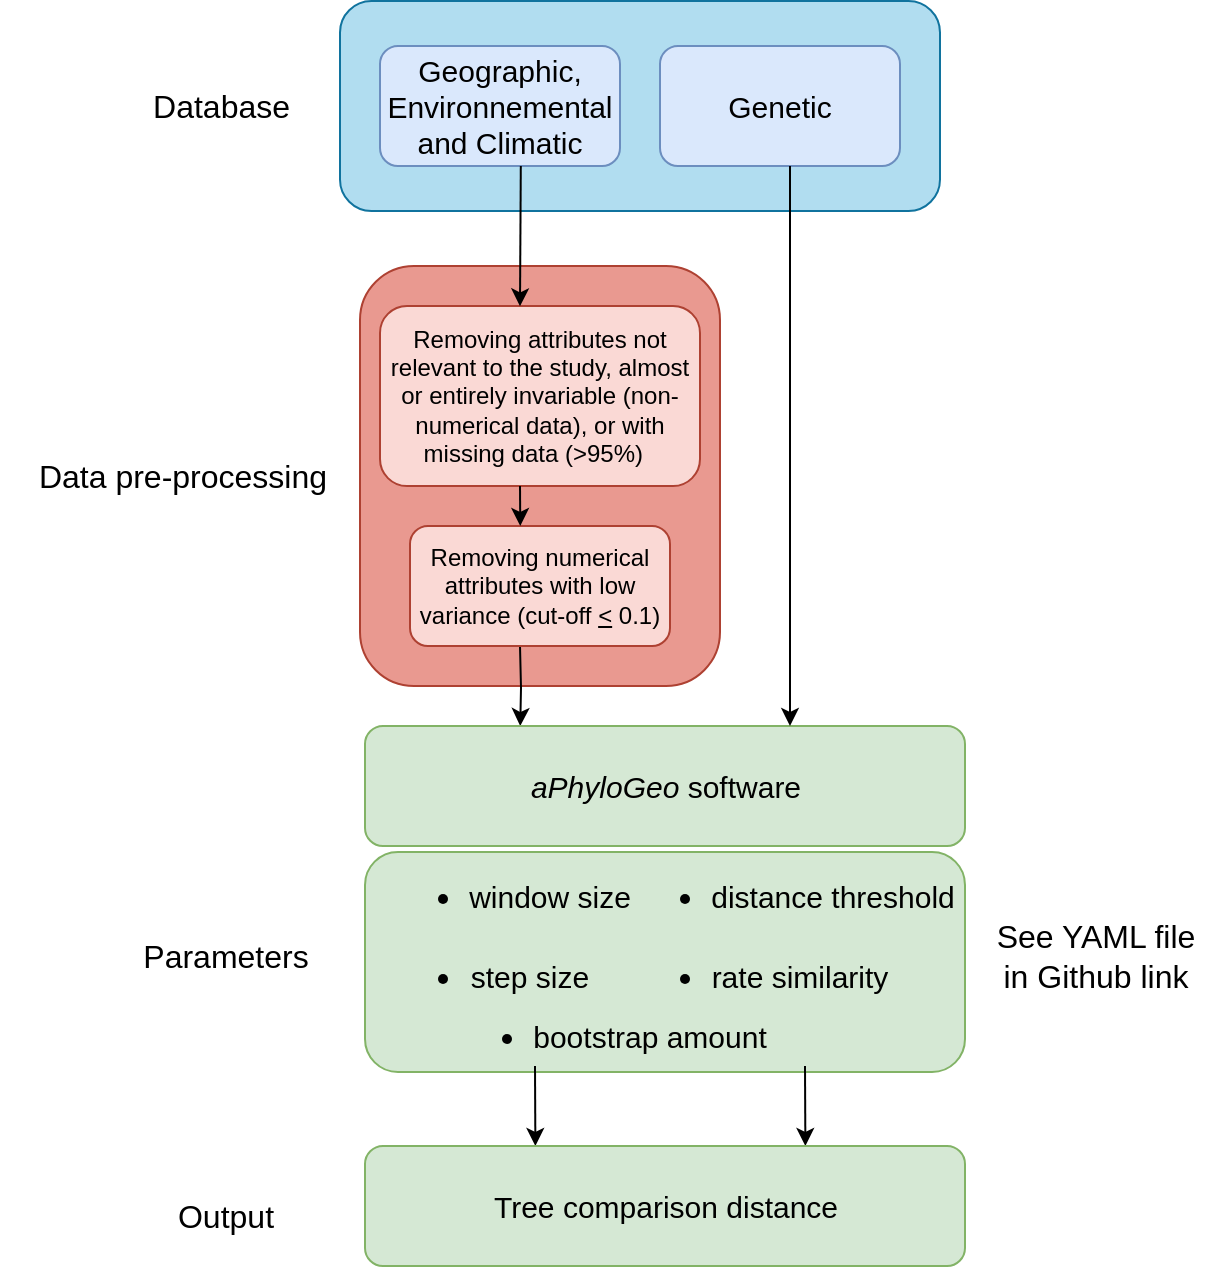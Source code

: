 <mxfile version="24.6.4" type="github">
  <diagram name="Page-1" id="-rFiT2QOCS_2W7RfbsIS">
    <mxGraphModel dx="1621" dy="412" grid="1" gridSize="10" guides="1" tooltips="1" connect="1" arrows="1" fold="1" page="1" pageScale="1" pageWidth="827" pageHeight="1169" math="0" shadow="0">
      <root>
        <mxCell id="0" />
        <mxCell id="1" parent="0" />
        <mxCell id="_K5Zg6J4yh_LKkiJjP2J-6" value="" style="rounded=1;whiteSpace=wrap;html=1;fillColor=#e99990;strokeColor=#ae4132;gradientColor=none;" parent="1" vertex="1">
          <mxGeometry x="160" y="160" width="180" height="210" as="geometry" />
        </mxCell>
        <mxCell id="_K5Zg6J4yh_LKkiJjP2J-5" value="" style="rounded=1;whiteSpace=wrap;html=1;fillColor=#b1ddf0;strokeColor=#10739e;" parent="1" vertex="1">
          <mxGeometry x="150" y="27.5" width="300" height="105" as="geometry" />
        </mxCell>
        <mxCell id="xGhLzYIq1VaCrZdBams1-3" value="&lt;font style=&quot;font-size: 15px;&quot;&gt;Geographic, Environnemental and Climatic&lt;/font&gt;" style="rounded=1;whiteSpace=wrap;html=1;fillColor=#dae8fc;strokeColor=#6c8ebf;" parent="1" vertex="1">
          <mxGeometry x="170" y="50" width="120" height="60" as="geometry" />
        </mxCell>
        <mxCell id="xGhLzYIq1VaCrZdBams1-4" value="&lt;font style=&quot;font-size: 15px;&quot;&gt;Genetic&lt;/font&gt;" style="rounded=1;whiteSpace=wrap;html=1;fillColor=#dae8fc;strokeColor=#6c8ebf;" parent="1" vertex="1">
          <mxGeometry x="310" y="50" width="120" height="60" as="geometry" />
        </mxCell>
        <mxCell id="xGhLzYIq1VaCrZdBams1-11" value="Removing attributes not relevant to the study, almost or entirely invariable (non-numerical data), or with missing data (&amp;gt;95%)&amp;nbsp;&amp;nbsp;" style="rounded=1;whiteSpace=wrap;html=1;fillColor=#fad9d5;strokeColor=#ae4132;" parent="1" vertex="1">
          <mxGeometry x="170" y="180" width="160" height="90" as="geometry" />
        </mxCell>
        <mxCell id="xGhLzYIq1VaCrZdBams1-21" value="" style="edgeStyle=orthogonalEdgeStyle;rounded=0;orthogonalLoop=1;jettySize=auto;html=1;entryX=0.5;entryY=0;entryDx=0;entryDy=0;" parent="1" edge="1">
          <mxGeometry relative="1" as="geometry">
            <mxPoint x="240.001" y="350" as="sourcePoint" />
            <mxPoint x="240.12" y="390" as="targetPoint" />
            <Array as="points" />
          </mxGeometry>
        </mxCell>
        <mxCell id="xGhLzYIq1VaCrZdBams1-12" value="&lt;div style=&quot;&quot;&gt;&lt;span style=&quot;background-color: initial;&quot;&gt;Removing numerical attributes with low variance (cut-off &lt;u&gt;&amp;lt;&lt;/u&gt; 0.1)&lt;/span&gt;&lt;/div&gt;" style="rounded=1;whiteSpace=wrap;html=1;fillColor=#fad9d5;strokeColor=#ae4132;align=center;" parent="1" vertex="1">
          <mxGeometry x="185" y="290" width="130" height="60" as="geometry" />
        </mxCell>
        <mxCell id="xGhLzYIq1VaCrZdBams1-18" value="" style="endArrow=classic;html=1;rounded=0;entryX=0.5;entryY=0;entryDx=0;entryDy=0;exitX=0.67;exitY=0.997;exitDx=0;exitDy=0;exitPerimeter=0;" parent="1" edge="1">
          <mxGeometry width="50" height="50" relative="1" as="geometry">
            <mxPoint x="240.4" y="110" as="sourcePoint" />
            <mxPoint x="240" y="180.18" as="targetPoint" />
          </mxGeometry>
        </mxCell>
        <mxCell id="xGhLzYIq1VaCrZdBams1-19" value="" style="endArrow=classic;html=1;rounded=0;exitX=0.5;exitY=1;exitDx=0;exitDy=0;" parent="1" edge="1">
          <mxGeometry width="50" height="50" relative="1" as="geometry">
            <mxPoint x="240" y="270" as="sourcePoint" />
            <mxPoint x="240.14" y="290" as="targetPoint" />
          </mxGeometry>
        </mxCell>
        <mxCell id="xGhLzYIq1VaCrZdBams1-22" value="&lt;font style=&quot;font-size: 15px;&quot;&gt;&lt;i&gt;aPhyloGeo&lt;/i&gt; software&lt;/font&gt;" style="rounded=1;whiteSpace=wrap;html=1;fillColor=#d5e8d4;strokeColor=#82b366;" parent="1" vertex="1">
          <mxGeometry x="162.5" y="390" width="300" height="60" as="geometry" />
        </mxCell>
        <mxCell id="xGhLzYIq1VaCrZdBams1-25" value="" style="endArrow=classic;html=1;rounded=0;entryX=0.75;entryY=0;entryDx=0;entryDy=0;exitX=0.625;exitY=1;exitDx=0;exitDy=0;exitPerimeter=0;" parent="1" edge="1">
          <mxGeometry width="50" height="50" relative="1" as="geometry">
            <mxPoint x="375" y="110" as="sourcePoint" />
            <mxPoint x="375" y="390" as="targetPoint" />
          </mxGeometry>
        </mxCell>
        <mxCell id="_K5Zg6J4yh_LKkiJjP2J-17" value="&lt;div style=&quot;margin-top: 0px; margin-bottom: 0px; padding-left: 0px; padding-right: 0px;&quot;&gt;&lt;br&gt;&lt;/div&gt;" style="rounded=1;whiteSpace=wrap;html=1;align=center;fillColor=#d5e8d4;strokeColor=#82b366;" parent="1" vertex="1">
          <mxGeometry x="162.5" y="453" width="300" height="110" as="geometry" />
        </mxCell>
        <mxCell id="_K5Zg6J4yh_LKkiJjP2J-41" value="&lt;ul&gt;&lt;li&gt;&lt;font style=&quot;font-size: 15px;&quot;&gt;window size&lt;/font&gt;&lt;/li&gt;&lt;/ul&gt;" style="text;html=1;align=center;verticalAlign=middle;whiteSpace=wrap;rounded=0;fontSize=16;" parent="1" vertex="1">
          <mxGeometry x="170" y="460" width="130" height="30" as="geometry" />
        </mxCell>
        <mxCell id="_K5Zg6J4yh_LKkiJjP2J-42" value="&lt;ul&gt;&lt;li&gt;&lt;font style=&quot;font-size: 15px;&quot;&gt;step size&lt;/font&gt;&lt;/li&gt;&lt;/ul&gt;" style="text;html=1;align=center;verticalAlign=middle;whiteSpace=wrap;rounded=0;fontSize=16;" parent="1" vertex="1">
          <mxGeometry x="170" y="500" width="110" height="30" as="geometry" />
        </mxCell>
        <mxCell id="_K5Zg6J4yh_LKkiJjP2J-43" value="&lt;ul&gt;&lt;li&gt;&lt;font style=&quot;font-size: 15px;&quot;&gt;distance threshold&lt;/font&gt;&lt;/li&gt;&lt;/ul&gt;" style="text;html=1;align=center;verticalAlign=middle;whiteSpace=wrap;rounded=0;fontSize=16;" parent="1" vertex="1">
          <mxGeometry x="290" y="460" width="172.5" height="30" as="geometry" />
        </mxCell>
        <mxCell id="_K5Zg6J4yh_LKkiJjP2J-45" value="&lt;ul&gt;&lt;li&gt;&lt;font style=&quot;font-size: 15px;&quot;&gt;rate similarity&lt;/font&gt;&lt;/li&gt;&lt;/ul&gt;" style="text;html=1;align=center;verticalAlign=middle;whiteSpace=wrap;rounded=0;fontSize=16;" parent="1" vertex="1">
          <mxGeometry x="285" y="500" width="150" height="30" as="geometry" />
        </mxCell>
        <mxCell id="_K5Zg6J4yh_LKkiJjP2J-46" value="&lt;ul&gt;&lt;li&gt;&lt;font style=&quot;font-size: 15px;&quot;&gt;bootstrap amount&lt;/font&gt;&lt;/li&gt;&lt;/ul&gt;" style="text;html=1;align=center;verticalAlign=middle;whiteSpace=wrap;rounded=0;fontSize=16;" parent="1" vertex="1">
          <mxGeometry x="180" y="530" width="210" height="30" as="geometry" />
        </mxCell>
        <mxCell id="_K5Zg6J4yh_LKkiJjP2J-48" value="" style="endArrow=classic;html=1;rounded=0;entryX=0.32;entryY=-0.031;entryDx=0;entryDy=0;entryPerimeter=0;exitX=0.5;exitY=1;exitDx=0;exitDy=0;" parent="1" edge="1">
          <mxGeometry width="50" height="50" relative="1" as="geometry">
            <mxPoint x="247.5" y="560" as="sourcePoint" />
            <mxPoint x="247.69" y="600" as="targetPoint" />
          </mxGeometry>
        </mxCell>
        <mxCell id="_K5Zg6J4yh_LKkiJjP2J-49" value="" style="endArrow=classic;html=1;rounded=0;entryX=0.32;entryY=-0.031;entryDx=0;entryDy=0;entryPerimeter=0;exitX=0.5;exitY=1;exitDx=0;exitDy=0;" parent="1" edge="1">
          <mxGeometry width="50" height="50" relative="1" as="geometry">
            <mxPoint x="382.5" y="560" as="sourcePoint" />
            <mxPoint x="382.69" y="600" as="targetPoint" />
          </mxGeometry>
        </mxCell>
        <mxCell id="_K5Zg6J4yh_LKkiJjP2J-50" value="&lt;font style=&quot;font-size: 15px;&quot;&gt;Tree comparison distance&lt;/font&gt;" style="rounded=1;whiteSpace=wrap;html=1;fillColor=#d5e8d4;strokeColor=#82b366;" parent="1" vertex="1">
          <mxGeometry x="162.5" y="600" width="300" height="60" as="geometry" />
        </mxCell>
        <mxCell id="_K5Zg6J4yh_LKkiJjP2J-51" value="Database&amp;nbsp;" style="text;html=1;align=center;verticalAlign=middle;whiteSpace=wrap;rounded=0;fontSize=16;" parent="1" vertex="1">
          <mxGeometry x="62.5" y="65" width="60" height="30" as="geometry" />
        </mxCell>
        <mxCell id="_K5Zg6J4yh_LKkiJjP2J-52" value="Data pre-processing" style="text;html=1;align=center;verticalAlign=middle;whiteSpace=wrap;rounded=0;fontSize=16;" parent="1" vertex="1">
          <mxGeometry x="-20" y="240" width="182.5" height="50" as="geometry" />
        </mxCell>
        <mxCell id="_K5Zg6J4yh_LKkiJjP2J-53" value="Output" style="text;html=1;align=center;verticalAlign=middle;whiteSpace=wrap;rounded=0;fontSize=16;" parent="1" vertex="1">
          <mxGeometry x="42.5" y="610" width="100" height="50" as="geometry" />
        </mxCell>
        <mxCell id="_K5Zg6J4yh_LKkiJjP2J-55" value="Parameters" style="text;html=1;align=center;verticalAlign=middle;whiteSpace=wrap;rounded=0;fontSize=16;" parent="1" vertex="1">
          <mxGeometry x="37.5" y="480" width="110" height="50" as="geometry" />
        </mxCell>
        <mxCell id="_K5Zg6J4yh_LKkiJjP2J-57" value="See YAML file in Github link" style="text;html=1;align=center;verticalAlign=middle;whiteSpace=wrap;rounded=0;fontSize=16;" parent="1" vertex="1">
          <mxGeometry x="472.5" y="480" width="110" height="50" as="geometry" />
        </mxCell>
      </root>
    </mxGraphModel>
  </diagram>
</mxfile>
